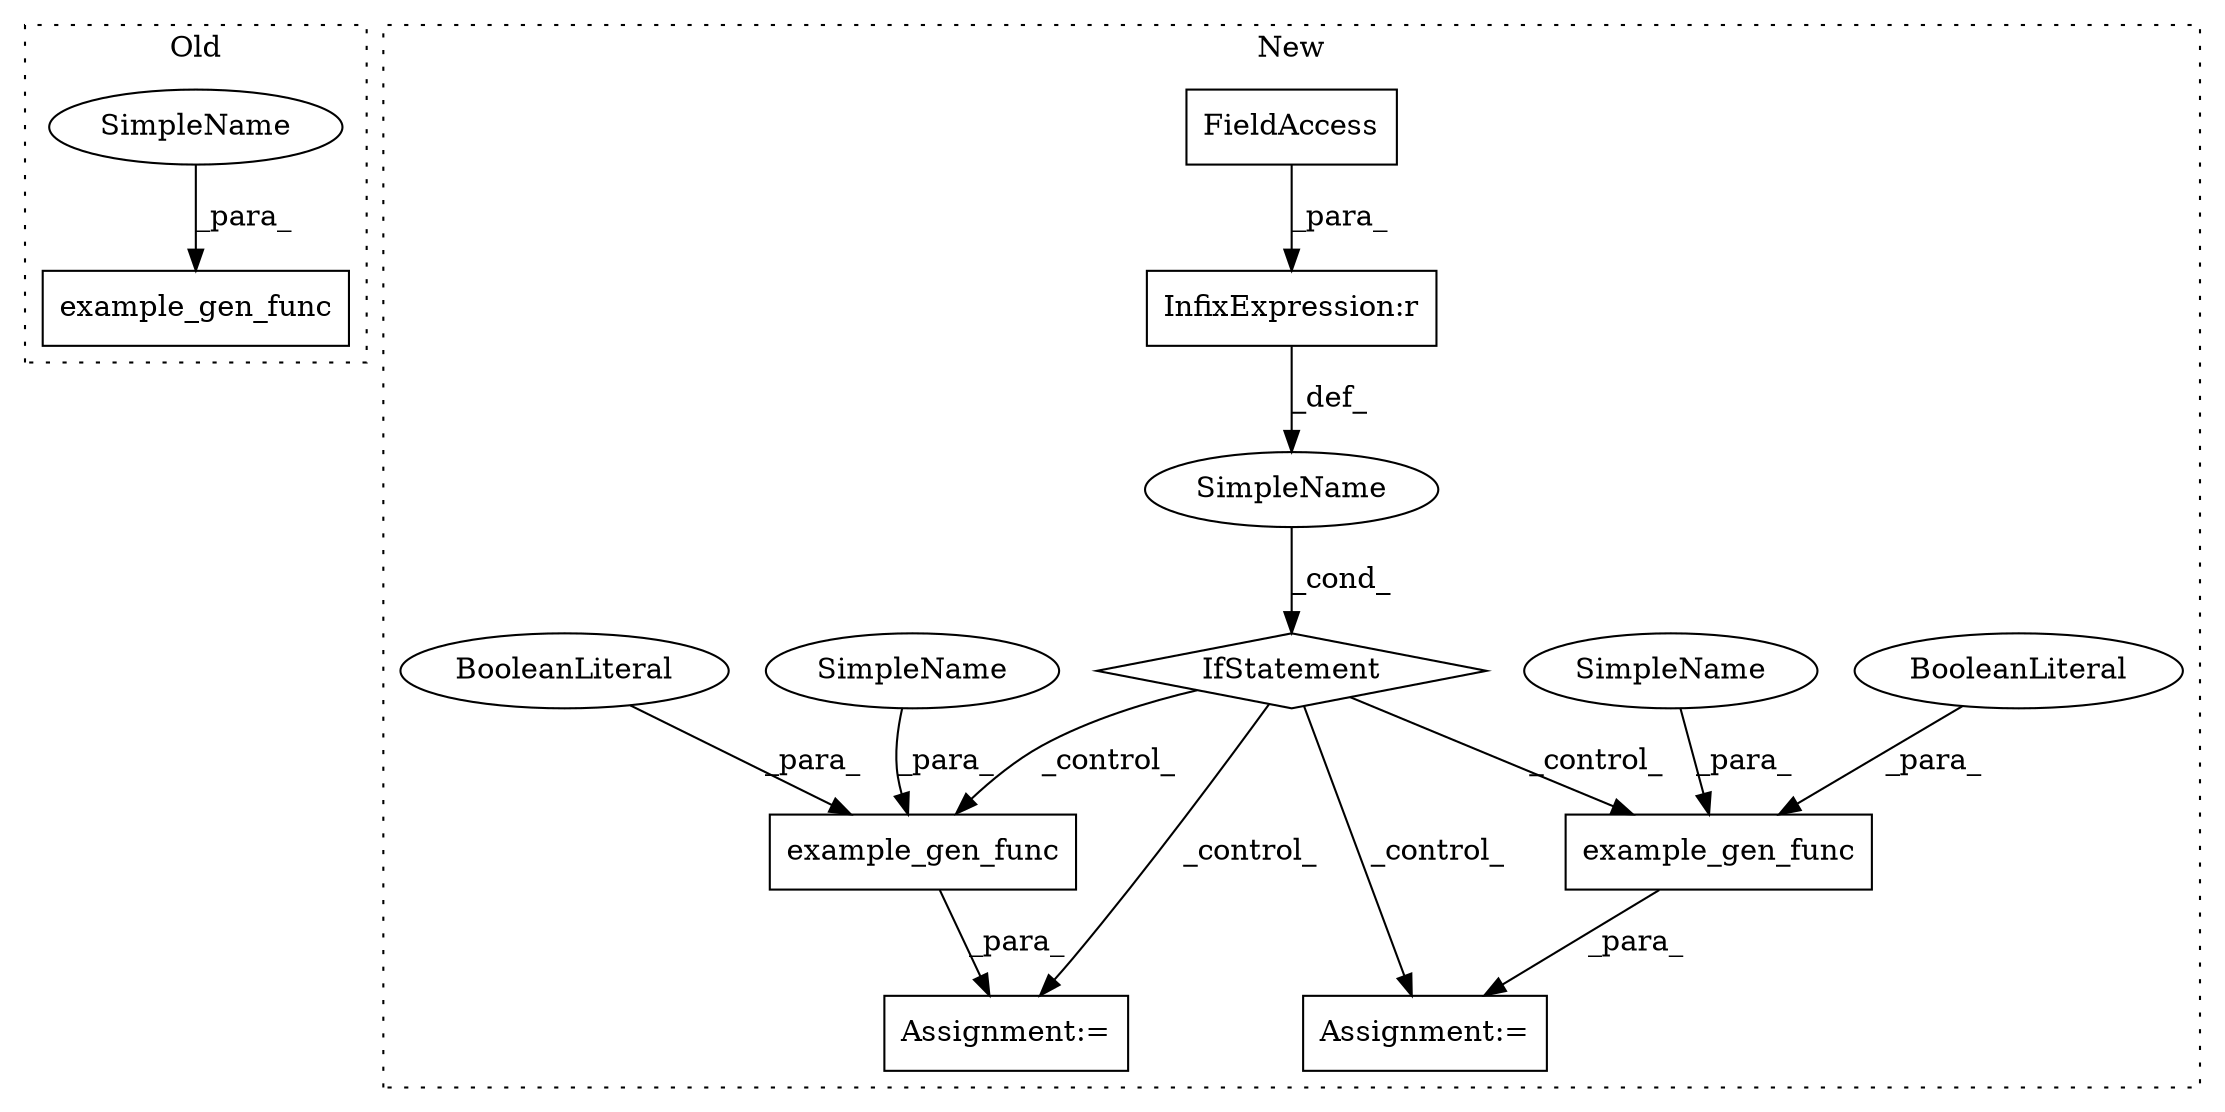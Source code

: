 digraph G {
subgraph cluster0 {
1 [label="example_gen_func" a="32" s="838,875" l="17,1" shape="box"];
12 [label="SimpleName" a="42" s="855" l="4" shape="ellipse"];
label = "Old";
style="dotted";
}
subgraph cluster1 {
2 [label="example_gen_func" a="32" s="837,863" l="17,1" shape="box"];
3 [label="InfixExpression:r" a="27" s="726" l="4" shape="box"];
4 [label="example_gen_func" a="32" s="766,802" l="17,1" shape="box"];
5 [label="FieldAccess" a="22" s="730" l="14" shape="box"];
6 [label="BooleanLiteral" a="9" s="859" l="4" shape="ellipse"];
7 [label="BooleanLiteral" a="9" s="788" l="4" shape="ellipse"];
8 [label="IfStatement" a="25" s="706,744" l="4,2" shape="diamond"];
9 [label="SimpleName" a="42" s="" l="" shape="ellipse"];
10 [label="Assignment:=" a="7" s="765" l="1" shape="box"];
11 [label="Assignment:=" a="7" s="836" l="1" shape="box"];
13 [label="SimpleName" a="42" s="854" l="4" shape="ellipse"];
14 [label="SimpleName" a="42" s="783" l="4" shape="ellipse"];
label = "New";
style="dotted";
}
2 -> 11 [label="_para_"];
3 -> 9 [label="_def_"];
4 -> 10 [label="_para_"];
5 -> 3 [label="_para_"];
6 -> 2 [label="_para_"];
7 -> 4 [label="_para_"];
8 -> 10 [label="_control_"];
8 -> 11 [label="_control_"];
8 -> 2 [label="_control_"];
8 -> 4 [label="_control_"];
9 -> 8 [label="_cond_"];
12 -> 1 [label="_para_"];
13 -> 2 [label="_para_"];
14 -> 4 [label="_para_"];
}